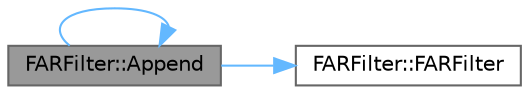 digraph "FARFilter::Append"
{
 // INTERACTIVE_SVG=YES
 // LATEX_PDF_SIZE
  bgcolor="transparent";
  edge [fontname=Helvetica,fontsize=10,labelfontname=Helvetica,labelfontsize=10];
  node [fontname=Helvetica,fontsize=10,shape=box,height=0.2,width=0.4];
  rankdir="LR";
  Node1 [id="Node000001",label="FARFilter::Append",height=0.2,width=0.4,color="gray40", fillcolor="grey60", style="filled", fontcolor="black",tooltip="Appends the other filter to this one."];
  Node1 -> Node2 [id="edge1_Node000001_Node000002",color="steelblue1",style="solid",tooltip=" "];
  Node2 [id="Node000002",label="FARFilter::FARFilter",height=0.2,width=0.4,color="grey40", fillcolor="white", style="filled",URL="$d1/d79/structFARFilter.html#ac89dbce1a0113bfa76de031a642244b5",tooltip=" "];
  Node1 -> Node1 [id="edge2_Node000001_Node000001",color="steelblue1",style="solid",tooltip=" "];
}
